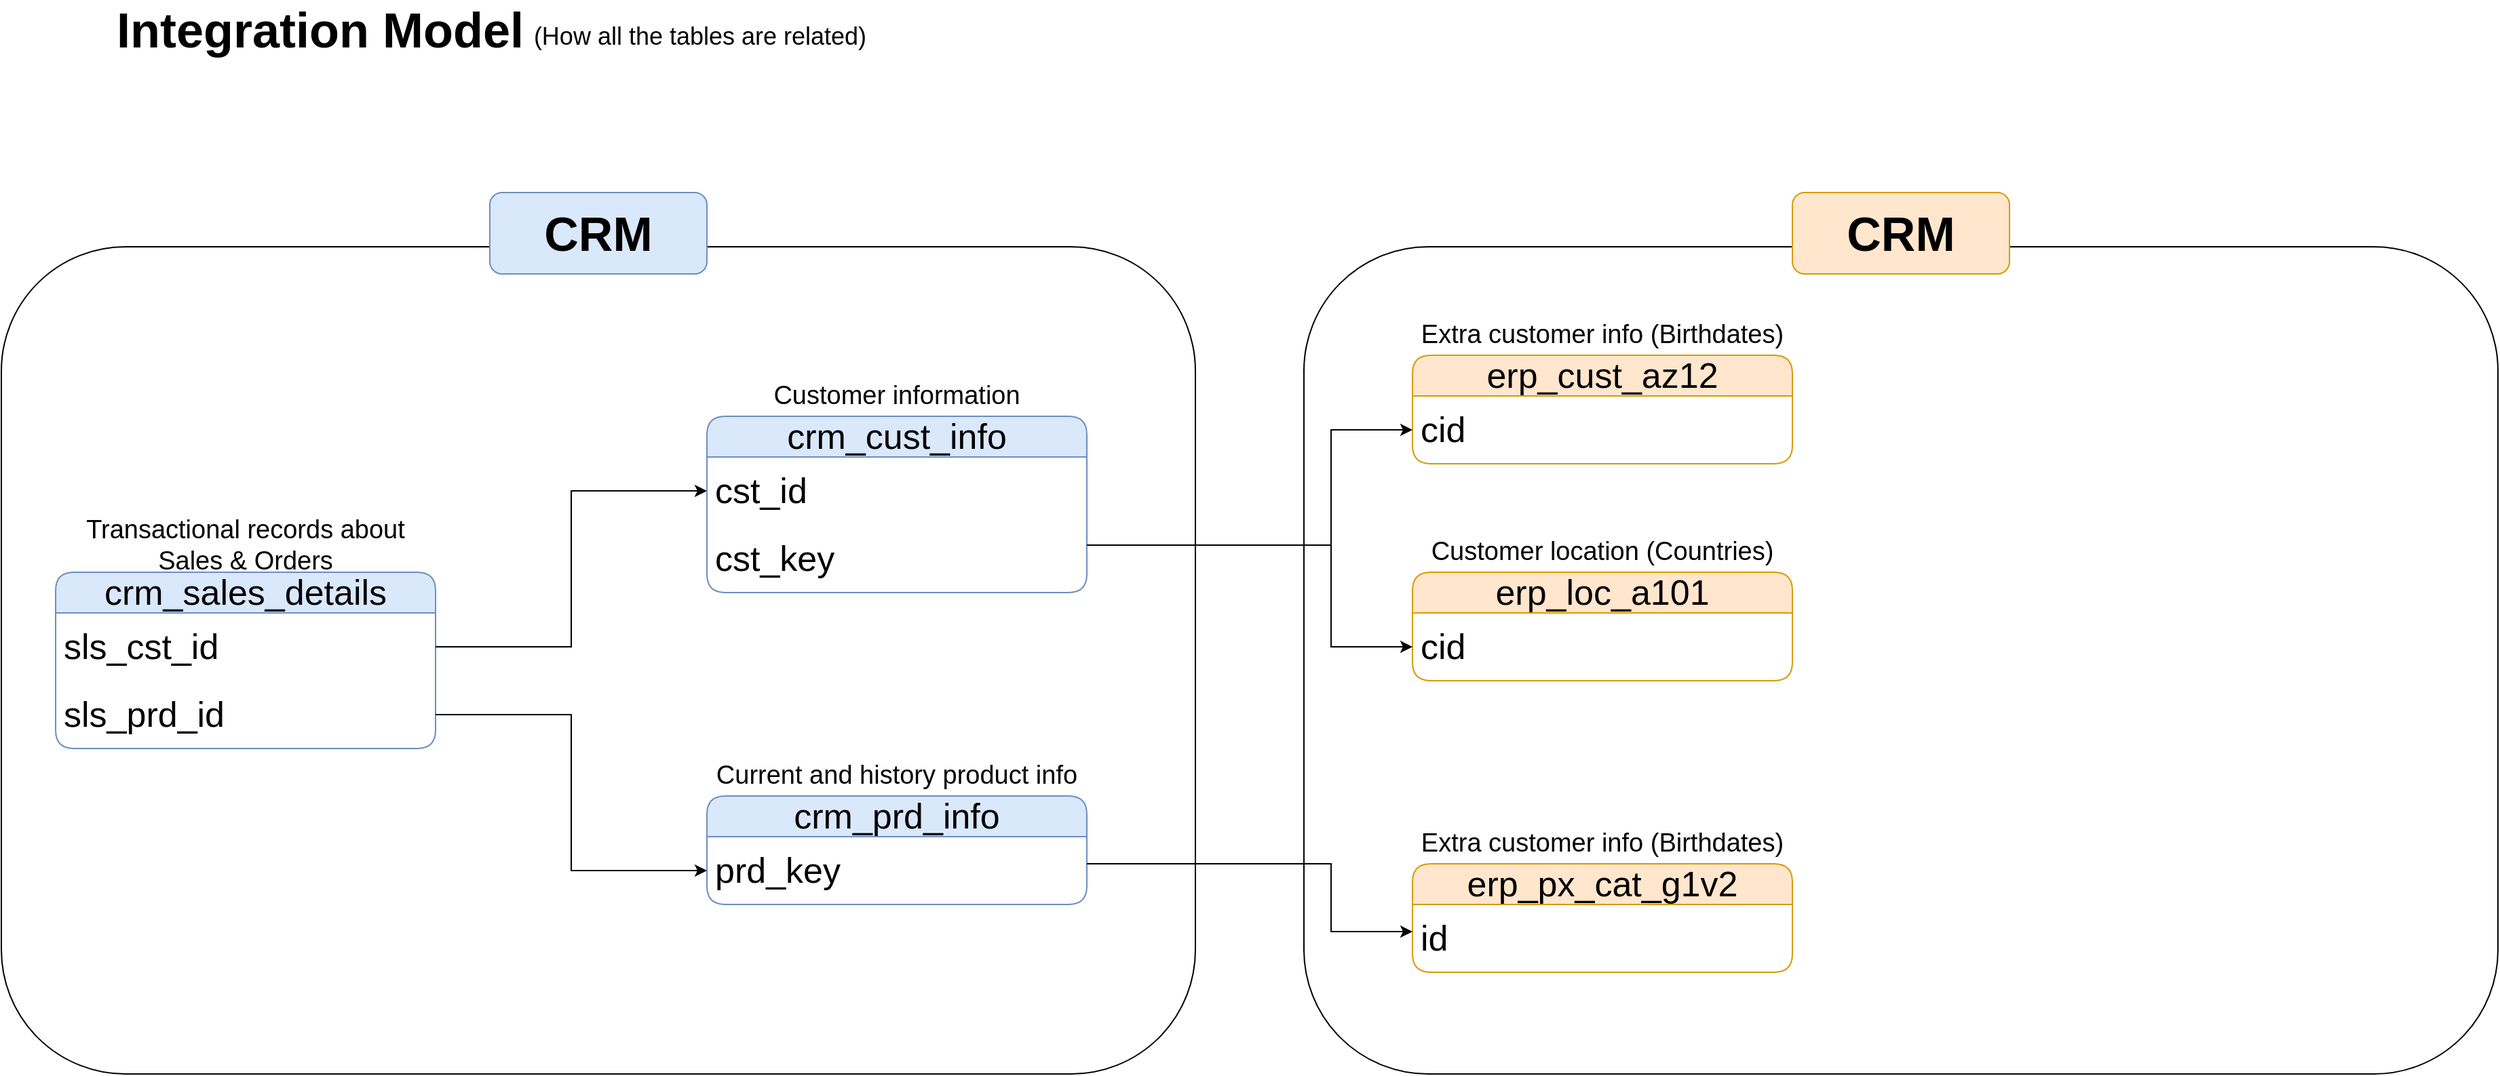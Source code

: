 <mxfile version="26.0.16">
  <diagram name="Page-1" id="vhHkQ2Hb0ev-NZiC7_sB">
    <mxGraphModel dx="1980" dy="1116" grid="1" gridSize="10" guides="1" tooltips="1" connect="1" arrows="1" fold="1" page="1" pageScale="1" pageWidth="1600" pageHeight="1200" math="0" shadow="0">
      <root>
        <mxCell id="0" />
        <mxCell id="1" parent="0" />
        <mxCell id="FpzBXiF51fYtFxmnO7EW-1" value="crm_cust_info" style="swimlane;fontStyle=0;childLayout=stackLayout;horizontal=1;startSize=30;horizontalStack=0;resizeParent=1;resizeParentMax=0;resizeLast=0;collapsible=1;marginBottom=0;whiteSpace=wrap;html=1;rounded=1;fontSize=26;fillColor=#dae8fc;strokeColor=#6c8ebf;" vertex="1" parent="1">
          <mxGeometry x="770" y="425" width="280" height="130" as="geometry">
            <mxRectangle x="360" y="200" width="60" height="30" as="alternateBounds" />
          </mxGeometry>
        </mxCell>
        <mxCell id="FpzBXiF51fYtFxmnO7EW-2" value="cst_id" style="text;strokeColor=none;fillColor=none;align=left;verticalAlign=middle;spacingLeft=4;spacingRight=4;overflow=hidden;points=[[0,0.5],[1,0.5]];portConstraint=eastwest;rotatable=0;whiteSpace=wrap;html=1;rounded=1;fontSize=26;" vertex="1" parent="FpzBXiF51fYtFxmnO7EW-1">
          <mxGeometry y="30" width="280" height="50" as="geometry" />
        </mxCell>
        <mxCell id="FpzBXiF51fYtFxmnO7EW-24" value="cst_key" style="text;strokeColor=none;fillColor=none;align=left;verticalAlign=middle;spacingLeft=4;spacingRight=4;overflow=hidden;points=[[0,0.5],[1,0.5]];portConstraint=eastwest;rotatable=0;whiteSpace=wrap;html=1;rounded=1;fontSize=26;" vertex="1" parent="FpzBXiF51fYtFxmnO7EW-1">
          <mxGeometry y="80" width="280" height="50" as="geometry" />
        </mxCell>
        <mxCell id="FpzBXiF51fYtFxmnO7EW-5" value="&lt;font style=&quot;font-size: 19px;&quot;&gt;Customer information&lt;/font&gt;" style="text;html=1;align=center;verticalAlign=middle;whiteSpace=wrap;rounded=0;" vertex="1" parent="1">
          <mxGeometry x="810" y="395" width="200" height="30" as="geometry" />
        </mxCell>
        <mxCell id="FpzBXiF51fYtFxmnO7EW-7" value="&lt;font style=&quot;font-size: 36px;&quot;&gt;&lt;b style=&quot;&quot;&gt;Integration Model&amp;nbsp;&lt;/b&gt;&lt;/font&gt;" style="text;html=1;align=center;verticalAlign=middle;whiteSpace=wrap;rounded=0;" vertex="1" parent="1">
          <mxGeometry x="320" y="120" width="340" height="40" as="geometry" />
        </mxCell>
        <mxCell id="FpzBXiF51fYtFxmnO7EW-8" value="&lt;font style=&quot;font-size: 18px;&quot;&gt;(How all the tables are related)&lt;/font&gt;" style="text;html=1;align=center;verticalAlign=middle;whiteSpace=wrap;rounded=0;" vertex="1" parent="1">
          <mxGeometry x="630" y="130" width="270" height="30" as="geometry" />
        </mxCell>
        <mxCell id="FpzBXiF51fYtFxmnO7EW-10" value="crm_prd_info" style="swimlane;fontStyle=0;childLayout=stackLayout;horizontal=1;startSize=30;horizontalStack=0;resizeParent=1;resizeParentMax=0;resizeLast=0;collapsible=1;marginBottom=0;whiteSpace=wrap;html=1;rounded=1;fontSize=26;fillColor=#dae8fc;strokeColor=#6c8ebf;" vertex="1" parent="1">
          <mxGeometry x="770" y="705" width="280" height="80" as="geometry">
            <mxRectangle x="360" y="200" width="60" height="30" as="alternateBounds" />
          </mxGeometry>
        </mxCell>
        <mxCell id="FpzBXiF51fYtFxmnO7EW-11" value="prd_key" style="text;strokeColor=none;fillColor=none;align=left;verticalAlign=middle;spacingLeft=4;spacingRight=4;overflow=hidden;points=[[0,0.5],[1,0.5]];portConstraint=eastwest;rotatable=0;whiteSpace=wrap;html=1;rounded=1;fontSize=26;" vertex="1" parent="FpzBXiF51fYtFxmnO7EW-10">
          <mxGeometry y="30" width="280" height="50" as="geometry" />
        </mxCell>
        <mxCell id="FpzBXiF51fYtFxmnO7EW-12" value="&lt;font style=&quot;font-size: 19px;&quot;&gt;Current and history product info&lt;/font&gt;" style="text;html=1;align=center;verticalAlign=middle;whiteSpace=wrap;rounded=0;" vertex="1" parent="1">
          <mxGeometry x="730" y="675" width="360" height="30" as="geometry" />
        </mxCell>
        <mxCell id="FpzBXiF51fYtFxmnO7EW-14" value="crm_sales_details" style="swimlane;fontStyle=0;childLayout=stackLayout;horizontal=1;startSize=30;horizontalStack=0;resizeParent=1;resizeParentMax=0;resizeLast=0;collapsible=1;marginBottom=0;whiteSpace=wrap;html=1;rounded=1;fontSize=26;fillColor=#dae8fc;strokeColor=#6c8ebf;" vertex="1" parent="1">
          <mxGeometry x="290" y="540" width="280" height="130" as="geometry">
            <mxRectangle x="360" y="200" width="60" height="30" as="alternateBounds" />
          </mxGeometry>
        </mxCell>
        <mxCell id="FpzBXiF51fYtFxmnO7EW-18" value="sls_cst_id" style="text;strokeColor=none;fillColor=none;align=left;verticalAlign=middle;spacingLeft=4;spacingRight=4;overflow=hidden;points=[[0,0.5],[1,0.5]];portConstraint=eastwest;rotatable=0;whiteSpace=wrap;html=1;rounded=1;fontSize=26;" vertex="1" parent="FpzBXiF51fYtFxmnO7EW-14">
          <mxGeometry y="30" width="280" height="50" as="geometry" />
        </mxCell>
        <mxCell id="FpzBXiF51fYtFxmnO7EW-15" value="sls_prd_id" style="text;strokeColor=none;fillColor=none;align=left;verticalAlign=middle;spacingLeft=4;spacingRight=4;overflow=hidden;points=[[0,0.5],[1,0.5]];portConstraint=eastwest;rotatable=0;whiteSpace=wrap;html=1;rounded=1;fontSize=26;" vertex="1" parent="FpzBXiF51fYtFxmnO7EW-14">
          <mxGeometry y="80" width="280" height="50" as="geometry" />
        </mxCell>
        <mxCell id="FpzBXiF51fYtFxmnO7EW-16" value="&lt;font style=&quot;font-size: 19px;&quot;&gt;Transactional records about Sales &amp;amp; Orders&lt;/font&gt;" style="text;html=1;align=center;verticalAlign=middle;whiteSpace=wrap;rounded=0;" vertex="1" parent="1">
          <mxGeometry x="290" y="500" width="280" height="40" as="geometry" />
        </mxCell>
        <mxCell id="FpzBXiF51fYtFxmnO7EW-19" style="edgeStyle=orthogonalEdgeStyle;rounded=0;orthogonalLoop=1;jettySize=auto;html=1;entryX=0;entryY=0.5;entryDx=0;entryDy=0;" edge="1" parent="1" source="FpzBXiF51fYtFxmnO7EW-18" target="FpzBXiF51fYtFxmnO7EW-2">
          <mxGeometry relative="1" as="geometry" />
        </mxCell>
        <mxCell id="FpzBXiF51fYtFxmnO7EW-20" style="edgeStyle=orthogonalEdgeStyle;rounded=0;orthogonalLoop=1;jettySize=auto;html=1;entryX=0;entryY=0.5;entryDx=0;entryDy=0;" edge="1" parent="1" source="FpzBXiF51fYtFxmnO7EW-15" target="FpzBXiF51fYtFxmnO7EW-11">
          <mxGeometry relative="1" as="geometry">
            <mxPoint x="620" y="645" as="targetPoint" />
          </mxGeometry>
        </mxCell>
        <mxCell id="FpzBXiF51fYtFxmnO7EW-21" value="erp_cust_az12" style="swimlane;fontStyle=0;childLayout=stackLayout;horizontal=1;startSize=30;horizontalStack=0;resizeParent=1;resizeParentMax=0;resizeLast=0;collapsible=1;marginBottom=0;whiteSpace=wrap;html=1;rounded=1;fontSize=26;fillColor=#ffe6cc;strokeColor=#d79b00;" vertex="1" parent="1">
          <mxGeometry x="1290" y="380" width="280" height="80" as="geometry">
            <mxRectangle x="360" y="200" width="60" height="30" as="alternateBounds" />
          </mxGeometry>
        </mxCell>
        <mxCell id="FpzBXiF51fYtFxmnO7EW-22" value="cid" style="text;strokeColor=none;fillColor=none;align=left;verticalAlign=middle;spacingLeft=4;spacingRight=4;overflow=hidden;points=[[0,0.5],[1,0.5]];portConstraint=eastwest;rotatable=0;whiteSpace=wrap;html=1;rounded=1;fontSize=26;" vertex="1" parent="FpzBXiF51fYtFxmnO7EW-21">
          <mxGeometry y="30" width="280" height="50" as="geometry" />
        </mxCell>
        <mxCell id="FpzBXiF51fYtFxmnO7EW-23" value="&lt;font style=&quot;font-size: 19px;&quot;&gt;Extra customer info (Birthdates)&lt;/font&gt;" style="text;html=1;align=center;verticalAlign=middle;whiteSpace=wrap;rounded=0;" vertex="1" parent="1">
          <mxGeometry x="1250" y="350" width="360" height="30" as="geometry" />
        </mxCell>
        <mxCell id="FpzBXiF51fYtFxmnO7EW-25" style="edgeStyle=orthogonalEdgeStyle;rounded=0;orthogonalLoop=1;jettySize=auto;html=1;entryX=0;entryY=0.5;entryDx=0;entryDy=0;" edge="1" parent="1" source="FpzBXiF51fYtFxmnO7EW-24" target="FpzBXiF51fYtFxmnO7EW-22">
          <mxGeometry relative="1" as="geometry">
            <Array as="points">
              <mxPoint x="1230" y="520" />
              <mxPoint x="1230" y="435" />
            </Array>
          </mxGeometry>
        </mxCell>
        <mxCell id="FpzBXiF51fYtFxmnO7EW-26" value="erp_loc_a101" style="swimlane;fontStyle=0;childLayout=stackLayout;horizontal=1;startSize=30;horizontalStack=0;resizeParent=1;resizeParentMax=0;resizeLast=0;collapsible=1;marginBottom=0;whiteSpace=wrap;html=1;rounded=1;fontSize=26;fillColor=#ffe6cc;strokeColor=#d79b00;" vertex="1" parent="1">
          <mxGeometry x="1290" y="540" width="280" height="80" as="geometry">
            <mxRectangle x="360" y="200" width="60" height="30" as="alternateBounds" />
          </mxGeometry>
        </mxCell>
        <mxCell id="FpzBXiF51fYtFxmnO7EW-27" value="cid" style="text;strokeColor=none;fillColor=none;align=left;verticalAlign=middle;spacingLeft=4;spacingRight=4;overflow=hidden;points=[[0,0.5],[1,0.5]];portConstraint=eastwest;rotatable=0;whiteSpace=wrap;html=1;rounded=1;fontSize=26;" vertex="1" parent="FpzBXiF51fYtFxmnO7EW-26">
          <mxGeometry y="30" width="280" height="50" as="geometry" />
        </mxCell>
        <mxCell id="FpzBXiF51fYtFxmnO7EW-28" value="&lt;font style=&quot;font-size: 19px;&quot;&gt;Customer location (Countries)&lt;/font&gt;" style="text;html=1;align=center;verticalAlign=middle;whiteSpace=wrap;rounded=0;" vertex="1" parent="1">
          <mxGeometry x="1250" y="510" width="360" height="30" as="geometry" />
        </mxCell>
        <mxCell id="FpzBXiF51fYtFxmnO7EW-31" style="edgeStyle=orthogonalEdgeStyle;rounded=0;orthogonalLoop=1;jettySize=auto;html=1;" edge="1" parent="1" source="FpzBXiF51fYtFxmnO7EW-24" target="FpzBXiF51fYtFxmnO7EW-27">
          <mxGeometry relative="1" as="geometry">
            <Array as="points">
              <mxPoint x="1230" y="520" />
              <mxPoint x="1230" y="595" />
            </Array>
          </mxGeometry>
        </mxCell>
        <mxCell id="FpzBXiF51fYtFxmnO7EW-32" value="erp_px_cat_g1v2" style="swimlane;fontStyle=0;childLayout=stackLayout;horizontal=1;startSize=30;horizontalStack=0;resizeParent=1;resizeParentMax=0;resizeLast=0;collapsible=1;marginBottom=0;whiteSpace=wrap;html=1;rounded=1;fontSize=26;fillColor=#ffe6cc;strokeColor=#d79b00;" vertex="1" parent="1">
          <mxGeometry x="1290" y="755" width="280" height="80" as="geometry">
            <mxRectangle x="360" y="200" width="60" height="30" as="alternateBounds" />
          </mxGeometry>
        </mxCell>
        <mxCell id="FpzBXiF51fYtFxmnO7EW-33" value="id" style="text;strokeColor=none;fillColor=none;align=left;verticalAlign=middle;spacingLeft=4;spacingRight=4;overflow=hidden;points=[[0,0.5],[1,0.5]];portConstraint=eastwest;rotatable=0;whiteSpace=wrap;html=1;rounded=1;fontSize=26;" vertex="1" parent="FpzBXiF51fYtFxmnO7EW-32">
          <mxGeometry y="30" width="280" height="50" as="geometry" />
        </mxCell>
        <mxCell id="FpzBXiF51fYtFxmnO7EW-34" value="&lt;font style=&quot;font-size: 19px;&quot;&gt;Extra customer info (Birthdates)&lt;/font&gt;" style="text;html=1;align=center;verticalAlign=middle;whiteSpace=wrap;rounded=0;" vertex="1" parent="1">
          <mxGeometry x="1250" y="725" width="360" height="30" as="geometry" />
        </mxCell>
        <mxCell id="FpzBXiF51fYtFxmnO7EW-35" style="edgeStyle=orthogonalEdgeStyle;rounded=0;orthogonalLoop=1;jettySize=auto;html=1;" edge="1" parent="1" source="FpzBXiF51fYtFxmnO7EW-11" target="FpzBXiF51fYtFxmnO7EW-33">
          <mxGeometry relative="1" as="geometry">
            <Array as="points">
              <mxPoint x="1230" y="755" />
              <mxPoint x="1230" y="805" />
            </Array>
          </mxGeometry>
        </mxCell>
        <mxCell id="FpzBXiF51fYtFxmnO7EW-36" value="" style="rounded=1;whiteSpace=wrap;html=1;fillColor=none;" vertex="1" parent="1">
          <mxGeometry x="250" y="300" width="880" height="610" as="geometry" />
        </mxCell>
        <mxCell id="FpzBXiF51fYtFxmnO7EW-37" value="" style="rounded=1;whiteSpace=wrap;html=1;fillColor=none;" vertex="1" parent="1">
          <mxGeometry x="1210" y="300" width="880" height="610" as="geometry" />
        </mxCell>
        <mxCell id="FpzBXiF51fYtFxmnO7EW-38" value="&lt;font style=&quot;font-size: 35px;&quot;&gt;&lt;b&gt;CRM&lt;/b&gt;&lt;/font&gt;" style="rounded=1;whiteSpace=wrap;html=1;fillColor=#dae8fc;strokeColor=#6c8ebf;" vertex="1" parent="1">
          <mxGeometry x="610" y="260" width="160" height="60" as="geometry" />
        </mxCell>
        <mxCell id="FpzBXiF51fYtFxmnO7EW-39" value="&lt;font style=&quot;font-size: 35px;&quot;&gt;&lt;b&gt;CRM&lt;/b&gt;&lt;/font&gt;" style="rounded=1;whiteSpace=wrap;html=1;fillColor=#ffe6cc;strokeColor=#d79b00;" vertex="1" parent="1">
          <mxGeometry x="1570" y="260" width="160" height="60" as="geometry" />
        </mxCell>
      </root>
    </mxGraphModel>
  </diagram>
</mxfile>
